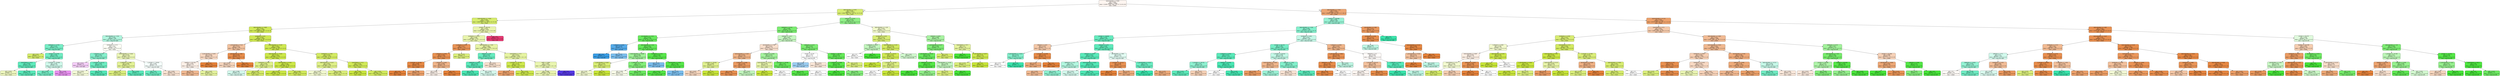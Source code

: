 digraph Tree {
node [shape=box, style="filled, rounded", color="black", fontname=helvetica] ;
edge [fontname=helvetica] ;
0 [label="lonAcceleration <= 0.003\ngini = 0.585\nsamples = 24969\nvalue = [11859, 10767, 964, 1155, 47, 19, 93, 65]\nclass = slower", fillcolor="#fdf5f0"] ;
1 [label="latAcceleration <= 0.975\ngini = 0.406\nsamples = 11712\nvalue = [1850, 8807, 557, 336, 36, 14, 47, 65]\nclass = faster", fillcolor="#d8ed73"] ;
0 -> 1 [labeldistance=2.5, labelangle=45, headlabel="True"] ;
2 [label="lonAcceleration <= -0.081\ngini = 0.358\nsamples = 11065\nvalue = [1808, 8675, 112, 336, 8, 14, 47, 65]\nclass = faster", fillcolor="#d6ec6c"] ;
1 -> 2 ;
3 [label="latAcceleration <= -0.883\ngini = 0.253\nsamples = 7789\nvalue = [705, 6688, 89, 259, 7, 0, 41, 0]\nclass = faster", fillcolor="#d1e958"] ;
2 -> 3 ;
4 [label="latAcceleration <= -1.526\ngini = 0.591\nsamples = 285\nvalue = [19, 79, 0, 161, 0, 0, 26, 0]\nclass = easy-turn-right", fillcolor="#b0f5de"] ;
3 -> 4 ;
5 [label="latVelocity <= -0.701\ngini = 0.421\nsamples = 131\nvalue = [3, 11, 0, 97, 0, 0, 20, 0]\nclass = easy-turn-right", fillcolor="#76edc5"] ;
4 -> 5 ;
6 [label="gini = 0.32\nsamples = 5\nvalue = [0, 4, 0, 0, 0, 0, 1, 0]\nclass = faster", fillcolor="#d6ec6a"] ;
5 -> 6 ;
7 [label="xCenter <= 57.439\ngini = 0.381\nsamples = 126\nvalue = [3, 7, 0, 97, 0, 0, 19, 0]\nclass = easy-turn-right", fillcolor="#6fecc2"] ;
5 -> 7 ;
8 [label="trackLifetime <= 62.5\ngini = 0.296\nsamples = 101\nvalue = [2, 5, 0, 84, 0, 0, 10, 0]\nclass = easy-turn-right", fillcolor="#5eeabc"] ;
7 -> 8 ;
9 [label="gini = 0.625\nsamples = 4\nvalue = [1, 2, 0, 1, 0, 0, 0, 0]\nclass = faster", fillcolor="#edf6bd"] ;
8 -> 9 ;
10 [label="gini = 0.256\nsamples = 97\nvalue = [1, 3, 0, 83, 0, 0, 10, 0]\nclass = easy-turn-right", fillcolor="#59e9b9"] ;
8 -> 10 ;
11 [label="2_yCenter <= -25.958\ngini = 0.592\nsamples = 25\nvalue = [1, 2, 0, 13, 0, 0, 9, 0]\nclass = easy-turn-right", fillcolor="#cef8ea"] ;
7 -> 11 ;
12 [label="gini = 0.403\nsamples = 12\nvalue = [1, 2, 0, 9, 0, 0, 0, 0]\nclass = easy-turn-right", fillcolor="#74edc5"] ;
11 -> 12 ;
13 [label="gini = 0.426\nsamples = 13\nvalue = [0, 0, 0, 4, 0, 0, 9, 0]\nclass = turn-right", fillcolor="#e991f1"] ;
11 -> 13 ;
14 [label="lonVelocity <= 3.171\ngini = 0.62\nsamples = 154\nvalue = [16, 68, 0, 64, 0, 0, 6, 0]\nclass = faster", fillcolor="#fdfef6"] ;
4 -> 14 ;
15 [label="3_distance <= 0.0\ngini = 0.491\nsamples = 47\nvalue = [1, 8, 0, 32, 0, 0, 6, 0]\nclass = easy-turn-right", fillcolor="#85efcc"] ;
14 -> 15 ;
16 [label="gini = 0.611\nsamples = 6\nvalue = [1, 2, 0, 0, 0, 0, 3, 0]\nclass = turn-right", fillcolor="#f5cef8"] ;
15 -> 16 ;
17 [label="1_xCenter <= 43.112\ngini = 0.364\nsamples = 41\nvalue = [0, 6, 0, 32, 0, 0, 3, 0]\nclass = easy-turn-right", fillcolor="#6cecc1"] ;
15 -> 17 ;
18 [label="gini = 0.653\nsamples = 7\nvalue = [0, 3, 0, 2, 0, 0, 2, 0]\nclass = faster", fillcolor="#f4fad7"] ;
17 -> 18 ;
19 [label="gini = 0.213\nsamples = 34\nvalue = [0, 3, 0, 30, 0, 0, 1, 0]\nclass = easy-turn-right", fillcolor="#53e8b7"] ;
17 -> 19 ;
20 [label="lonAcceleration <= -0.166\ngini = 0.576\nsamples = 107\nvalue = [15, 60, 0, 32, 0, 0, 0, 0]\nclass = faster", fillcolor="#eaf5b5"] ;
14 -> 20 ;
21 [label="3_xVelocity <= 2.981\ngini = 0.483\nsamples = 77\nvalue = [5, 51, 0, 21, 0, 0, 0, 0]\nclass = faster", fillcolor="#e2f195"] ;
20 -> 21 ;
22 [label="gini = 0.42\nsamples = 70\nvalue = [4, 51, 0, 15, 0, 0, 0, 0]\nclass = faster", fillcolor="#dbee7d"] ;
21 -> 22 ;
23 [label="gini = 0.245\nsamples = 7\nvalue = [1, 0, 0, 6, 0, 0, 0, 0]\nclass = easy-turn-right", fillcolor="#5ae9ba"] ;
21 -> 23 ;
24 [label="2_yCenter <= -29.993\ngini = 0.664\nsamples = 30\nvalue = [10, 9, 0, 11, 0, 0, 0, 0]\nclass = easy-turn-right", fillcolor="#f5fefb"] ;
20 -> 24 ;
25 [label="gini = 0.32\nsamples = 10\nvalue = [0, 2, 0, 8, 0, 0, 0, 0]\nclass = easy-turn-right", fillcolor="#6aecc1"] ;
24 -> 25 ;
26 [label="gini = 0.605\nsamples = 20\nvalue = [10, 7, 0, 3, 0, 0, 0, 0]\nclass = slower", fillcolor="#f9e2d1"] ;
24 -> 26 ;
27 [label="lonVelocity <= 0.01\ngini = 0.216\nsamples = 7504\nvalue = [686, 6609, 89, 98, 7, 0, 15, 0]\nclass = faster", fillcolor="#cfe853"] ;
3 -> 27 ;
28 [label="1_xAcceleration <= 0.22\ngini = 0.473\nsamples = 106\nvalue = [69, 34, 0, 0, 1, 0, 2, 0]\nclass = slower", fillcolor="#f2c29f"] ;
27 -> 28 ;
29 [label="3_xAcceleration <= 0.055\ngini = 0.505\nsamples = 84\nvalue = [49, 33, 0, 0, 1, 0, 1, 0]\nclass = slower", fillcolor="#f7d7c1"] ;
28 -> 29 ;
30 [label="heading <= 222.256\ngini = 0.524\nsamples = 73\nvalue = [38, 33, 0, 0, 1, 0, 1, 0]\nclass = slower", fillcolor="#fcefe6"] ;
29 -> 30 ;
31 [label="gini = 0.427\nsamples = 42\nvalue = [29, 13, 0, 0, 0, 0, 0, 0]\nclass = slower", fillcolor="#f1b992"] ;
30 -> 31 ;
32 [label="gini = 0.497\nsamples = 31\nvalue = [9, 20, 0, 0, 1, 0, 1, 0]\nclass = faster", fillcolor="#e4f29c"] ;
30 -> 32 ;
33 [label="gini = 0.0\nsamples = 11\nvalue = [11, 0, 0, 0, 0, 0, 0, 0]\nclass = slower", fillcolor="#e58139"] ;
29 -> 33 ;
34 [label="yAcceleration <= -0.08\ngini = 0.169\nsamples = 22\nvalue = [20, 1, 0, 0, 0, 0, 1, 0]\nclass = slower", fillcolor="#e78d4c"] ;
28 -> 34 ;
35 [label="gini = 0.625\nsamples = 4\nvalue = [2, 1, 0, 0, 0, 0, 1, 0]\nclass = slower", fillcolor="#f6d5bd"] ;
34 -> 35 ;
36 [label="gini = 0.0\nsamples = 18\nvalue = [18, 0, 0, 0, 0, 0, 0, 0]\nclass = slower", fillcolor="#e58139"] ;
34 -> 36 ;
37 [label="lonAcceleration <= -0.197\ngini = 0.203\nsamples = 7398\nvalue = [617, 6575, 89, 98, 6, 0, 13, 0]\nclass = faster", fillcolor="#cfe851"] ;
27 -> 37 ;
38 [label="latAcceleration <= -0.535\ngini = 0.142\nsamples = 4746\nvalue = [206, 4390, 64, 72, 5, 0, 9, 0]\nclass = faster", fillcolor="#cce749"] ;
37 -> 38 ;
39 [label="lonVelocity <= 2.474\ngini = 0.456\nsamples = 147\nvalue = [6, 102, 0, 36, 0, 0, 3, 0]\nclass = faster", fillcolor="#def089"] ;
38 -> 39 ;
40 [label="gini = 0.586\nsamples = 37\nvalue = [1, 14, 0, 19, 0, 0, 3, 0]\nclass = easy-turn-right", fillcolor="#d4f9ed"] ;
39 -> 40 ;
41 [label="gini = 0.334\nsamples = 110\nvalue = [5, 88, 0, 17, 0, 0, 0, 0]\nclass = faster", fillcolor="#d5eb68"] ;
39 -> 41 ;
42 [label="latAcceleration <= 0.544\ngini = 0.129\nsamples = 4599\nvalue = [200, 4288, 64, 36, 5, 0, 6, 0]\nclass = faster", fillcolor="#cce747"] ;
38 -> 42 ;
43 [label="gini = 0.113\nsamples = 4182\nvalue = [188, 3934, 17, 36, 1, 0, 6, 0]\nclass = faster", fillcolor="#cbe745"] ;
42 -> 43 ;
44 [label="gini = 0.266\nsamples = 417\nvalue = [12, 354, 47, 0, 4, 0, 0, 0]\nclass = faster", fillcolor="#d1e95b"] ;
42 -> 44 ;
45 [label="lonVelocity <= 3.358\ngini = 0.297\nsamples = 2652\nvalue = [411, 2185, 25, 26, 1, 0, 4, 0]\nclass = faster", fillcolor="#d3ea62"] ;
37 -> 45 ;
46 [label="latAcceleration <= -0.237\ngini = 0.461\nsamples = 628\nvalue = [147, 436, 16, 24, 1, 0, 4, 0]\nclass = faster", fillcolor="#deef88"] ;
45 -> 46 ;
47 [label="gini = 0.634\nsamples = 122\nvalue = [39, 59, 0, 21, 0, 0, 3, 0]\nclass = faster", fillcolor="#f2f9cf"] ;
46 -> 47 ;
48 [label="gini = 0.398\nsamples = 506\nvalue = [108, 377, 16, 3, 1, 0, 1, 0]\nclass = faster", fillcolor="#daed79"] ;
46 -> 48 ;
49 [label="trackLifetime <= 37.5\ngini = 0.236\nsamples = 2024\nvalue = [264, 1749, 9, 2, 0, 0, 0, 0]\nclass = faster", fillcolor="#d1e958"] ;
45 -> 49 ;
50 [label="gini = 0.06\nsamples = 290\nvalue = [8, 281, 1, 0, 0, 0, 0, 0]\nclass = faster", fillcolor="#cae63f"] ;
49 -> 50 ;
51 [label="gini = 0.261\nsamples = 1734\nvalue = [256, 1468, 8, 2, 0, 0, 0, 0]\nclass = faster", fillcolor="#d2ea5d"] ;
49 -> 51 ;
52 [label="xCenter <= 169.129\ngini = 0.518\nsamples = 3276\nvalue = [1103, 1987, 23, 77, 1, 14, 6, 65]\nclass = faster", fillcolor="#e9f4ae"] ;
2 -> 52 ;
53 [label="lonVelocity <= -0.012\ngini = 0.498\nsamples = 3211\nvalue = [1103, 1987, 23, 77, 1, 14, 6, 0]\nclass = faster", fillcolor="#e8f4ac"] ;
52 -> 53 ;
54 [label="3_yVelocity <= 4.911\ngini = 0.23\nsamples = 113\nvalue = [98, 15, 0, 0, 0, 0, 0, 0]\nclass = slower", fillcolor="#e99457"] ;
53 -> 54 ;
55 [label="2_distance <= 0.002\ngini = 0.196\nsamples = 109\nvalue = [97, 12, 0, 0, 0, 0, 0, 0]\nclass = slower", fillcolor="#e89151"] ;
54 -> 55 ;
56 [label="3_xCenter <= 70.746\ngini = 0.094\nsamples = 81\nvalue = [77, 4, 0, 0, 0, 0, 0, 0]\nclass = slower", fillcolor="#e68843"] ;
55 -> 56 ;
57 [label="gini = 0.0\nsamples = 60\nvalue = [60, 0, 0, 0, 0, 0, 0, 0]\nclass = slower", fillcolor="#e58139"] ;
56 -> 57 ;
58 [label="gini = 0.308\nsamples = 21\nvalue = [17, 4, 0, 0, 0, 0, 0, 0]\nclass = slower", fillcolor="#eb9f68"] ;
56 -> 58 ;
59 [label="1_distance <= 0.001\ngini = 0.408\nsamples = 28\nvalue = [20, 8, 0, 0, 0, 0, 0, 0]\nclass = slower", fillcolor="#efb388"] ;
55 -> 59 ;
60 [label="gini = 0.498\nsamples = 17\nvalue = [9, 8, 0, 0, 0, 0, 0, 0]\nclass = slower", fillcolor="#fcf1e9"] ;
59 -> 60 ;
61 [label="gini = 0.0\nsamples = 11\nvalue = [11, 0, 0, 0, 0, 0, 0, 0]\nclass = slower", fillcolor="#e58139"] ;
59 -> 61 ;
62 [label="gini = 0.375\nsamples = 4\nvalue = [1, 3, 0, 0, 0, 0, 0, 0]\nclass = faster", fillcolor="#daee7b"] ;
54 -> 62 ;
63 [label="latAcceleration <= -1.361\ngini = 0.489\nsamples = 3098\nvalue = [1005, 1972, 23, 77, 1, 14, 6, 0]\nclass = faster", fillcolor="#e6f3a4"] ;
53 -> 63 ;
64 [label="xVelocity <= 4.84\ngini = 0.354\nsamples = 53\nvalue = [5, 1, 0, 42, 0, 0, 5, 0]\nclass = easy-turn-right", fillcolor="#66ebbf"] ;
63 -> 64 ;
65 [label="latVelocity <= 0.412\ngini = 0.263\nsamples = 47\nvalue = [2, 0, 0, 40, 0, 0, 5, 0]\nclass = easy-turn-right", fillcolor="#5ae9ba"] ;
64 -> 65 ;
66 [label="gini = 0.145\nsamples = 39\nvalue = [1, 0, 0, 36, 0, 0, 2, 0]\nclass = easy-turn-right", fillcolor="#49e7b3"] ;
65 -> 66 ;
67 [label="gini = 0.594\nsamples = 8\nvalue = [1, 0, 0, 4, 0, 0, 3, 0]\nclass = easy-turn-right", fillcolor="#d7faee"] ;
65 -> 67 ;
68 [label="gini = 0.611\nsamples = 6\nvalue = [3, 1, 0, 2, 0, 0, 0, 0]\nclass = slower", fillcolor="#f8e0ce"] ;
64 -> 68 ;
69 [label="trackLifetime <= 37.5\ngini = 0.473\nsamples = 3045\nvalue = [1000, 1971, 23, 35, 1, 14, 1, 0]\nclass = faster", fillcolor="#e5f3a1"] ;
63 -> 69 ;
70 [label="3_yCenter <= -57.279\ngini = 0.174\nsamples = 325\nvalue = [29, 294, 2, 0, 0, 0, 0, 0]\nclass = faster", fillcolor="#cee84e"] ;
69 -> 70 ;
71 [label="gini = 0.32\nsamples = 5\nvalue = [4, 1, 0, 0, 0, 0, 0, 0]\nclass = slower", fillcolor="#eca06a"] ;
70 -> 71 ;
72 [label="gini = 0.155\nsamples = 320\nvalue = [25, 293, 2, 0, 0, 0, 0, 0]\nclass = faster", fillcolor="#cde74b"] ;
70 -> 72 ;
73 [label="width <= 0.869\ngini = 0.492\nsamples = 2720\nvalue = [971, 1677, 21, 35, 1, 14, 1, 0]\nclass = faster", fillcolor="#e9f5af"] ;
69 -> 73 ;
74 [label="gini = 0.488\nsamples = 2708\nvalue = [971, 1677, 21, 35, 1, 2, 1, 0]\nclass = faster", fillcolor="#e9f4af"] ;
73 -> 74 ;
75 [label="gini = 0.0\nsamples = 12\nvalue = [0, 0, 0, 0, 0, 12, 0, 0]\nclass = constant-speed", fillcolor="#5639e5"] ;
73 -> 75 ;
76 [label="gini = 0.0\nsamples = 65\nvalue = [0, 0, 0, 0, 0, 0, 0, 65]\nclass = still", fillcolor="#e53972"] ;
52 -> 76 ;
77 [label="xVelocity <= 2.519\ngini = 0.479\nsamples = 647\nvalue = [42, 132, 445, 0, 28, 0, 0, 0]\nclass = easy-turn-left", fillcolor="#8fef87"] ;
1 -> 77 ;
78 [label="latVelocity <= 0.154\ngini = 0.406\nsamples = 524\nvalue = [40, 63, 396, 0, 25, 0, 0, 0]\nclass = easy-turn-left", fillcolor="#7aec70"] ;
77 -> 78 ;
79 [label="xAcceleration <= -2.913\ngini = 0.279\nsamples = 392\nvalue = [4, 39, 330, 0, 19, 0, 0, 0]\nclass = easy-turn-left", fillcolor="#67ea5c"] ;
78 -> 79 ;
80 [label="1_distance <= 0.001\ngini = 0.219\nsamples = 8\nvalue = [0, 0, 1, 0, 7, 0, 0, 0]\nclass = turn-left", fillcolor="#55abe9"] ;
79 -> 80 ;
81 [label="gini = 0.0\nsamples = 4\nvalue = [0, 0, 0, 0, 4, 0, 0, 0]\nclass = turn-left", fillcolor="#399de5"] ;
80 -> 81 ;
82 [label="gini = 0.375\nsamples = 4\nvalue = [0, 0, 1, 0, 3, 0, 0, 0]\nclass = turn-left", fillcolor="#7bbeee"] ;
80 -> 82 ;
83 [label="latAcceleration <= 1.232\ngini = 0.255\nsamples = 384\nvalue = [4, 39, 329, 0, 12, 0, 0, 0]\nclass = easy-turn-left", fillcolor="#64e959"] ;
79 -> 83 ;
84 [label="lonAcceleration <= -0.848\ngini = 0.466\nsamples = 87\nvalue = [2, 26, 58, 0, 1, 0, 0, 0]\nclass = easy-turn-left", fillcolor="#9ef197"] ;
83 -> 84 ;
85 [label="2_yAcceleration <= 0.026\ngini = 0.355\nsamples = 13\nvalue = [0, 10, 3, 0, 0, 0, 0, 0]\nclass = faster", fillcolor="#d8ed74"] ;
84 -> 85 ;
86 [label="gini = 0.49\nsamples = 7\nvalue = [0, 4, 3, 0, 0, 0, 0, 0]\nclass = faster", fillcolor="#f1f8ce"] ;
85 -> 86 ;
87 [label="gini = 0.0\nsamples = 6\nvalue = [0, 6, 0, 0, 0, 0, 0, 0]\nclass = faster", fillcolor="#c8e539"] ;
85 -> 87 ;
88 [label="1_xVelocity <= -0.508\ngini = 0.4\nsamples = 74\nvalue = [2, 16, 55, 0, 1, 0, 0, 0]\nclass = easy-turn-left", fillcolor="#83ee7a"] ;
84 -> 88 ;
89 [label="gini = 0.498\nsamples = 17\nvalue = [0, 9, 8, 0, 0, 0, 0, 0]\nclass = faster", fillcolor="#f9fce9"] ;
88 -> 89 ;
90 [label="gini = 0.303\nsamples = 57\nvalue = [2, 7, 47, 0, 1, 0, 0, 0]\nclass = easy-turn-left", fillcolor="#6cea61"] ;
88 -> 90 ;
91 [label="lonVelocity <= 2.278\ngini = 0.164\nsamples = 297\nvalue = [2, 13, 271, 0, 11, 0, 0, 0]\nclass = easy-turn-left", fillcolor="#58e74b"] ;
83 -> 91 ;
92 [label="gini = 0.375\nsamples = 4\nvalue = [0, 0, 1, 0, 3, 0, 0, 0]\nclass = turn-left", fillcolor="#7bbeee"] ;
91 -> 92 ;
93 [label="xAcceleration <= 4.092\ngini = 0.148\nsamples = 293\nvalue = [2, 13, 270, 0, 8, 0, 0, 0]\nclass = easy-turn-left", fillcolor="#56e749"] ;
91 -> 93 ;
94 [label="gini = 0.131\nsamples = 289\nvalue = [2, 13, 269, 0, 5, 0, 0, 0]\nclass = easy-turn-left", fillcolor="#54e747"] ;
93 -> 94 ;
95 [label="gini = 0.375\nsamples = 4\nvalue = [0, 0, 1, 0, 3, 0, 0, 0]\nclass = turn-left", fillcolor="#7bbeee"] ;
93 -> 95 ;
96 [label="xVelocity <= -3.017\ngini = 0.64\nsamples = 132\nvalue = [36, 24, 66, 0, 6, 0, 0, 0]\nclass = easy-turn-left", fillcolor="#c6f7c1"] ;
78 -> 96 ;
97 [label="yAcceleration <= 1.799\ngini = 0.637\nsamples = 70\nvalue = [33, 17, 20, 0, 0, 0, 0, 0]\nclass = slower", fillcolor="#f8decc"] ;
96 -> 97 ;
98 [label="lonAcceleration <= -0.164\ngini = 0.454\nsamples = 43\nvalue = [30, 10, 3, 0, 0, 0, 0, 0]\nclass = slower", fillcolor="#efb387"] ;
97 -> 98 ;
99 [label="1_yCenter <= -25.943\ngini = 0.494\nsamples = 9\nvalue = [2, 6, 1, 0, 0, 0, 0, 0]\nclass = faster", fillcolor="#e0f08e"] ;
98 -> 99 ;
100 [label="gini = 0.625\nsamples = 4\nvalue = [2, 1, 1, 0, 0, 0, 0, 0]\nclass = slower", fillcolor="#f6d5bd"] ;
99 -> 100 ;
101 [label="gini = 0.0\nsamples = 5\nvalue = [0, 5, 0, 0, 0, 0, 0, 0]\nclass = faster", fillcolor="#c8e539"] ;
99 -> 101 ;
102 [label="3_distance <= 0.006\ngini = 0.304\nsamples = 34\nvalue = [28, 4, 2, 0, 0, 0, 0, 0]\nclass = slower", fillcolor="#ea9a61"] ;
98 -> 102 ;
103 [label="gini = 0.18\nsamples = 30\nvalue = [27, 3, 0, 0, 0, 0, 0, 0]\nclass = slower", fillcolor="#e88f4f"] ;
102 -> 103 ;
104 [label="gini = 0.625\nsamples = 4\nvalue = [1, 1, 2, 0, 0, 0, 0, 0]\nclass = easy-turn-left", fillcolor="#c2f6bd"] ;
102 -> 104 ;
105 [label="3_distance <= 0.002\ngini = 0.524\nsamples = 27\nvalue = [3, 7, 17, 0, 0, 0, 0, 0]\nclass = easy-turn-left", fillcolor="#a3f29c"] ;
97 -> 105 ;
106 [label="lonAcceleration <= -0.247\ngini = 0.593\nsamples = 9\nvalue = [2, 5, 2, 0, 0, 0, 0, 0]\nclass = faster", fillcolor="#e7f4aa"] ;
105 -> 106 ;
107 [label="gini = 0.0\nsamples = 5\nvalue = [0, 5, 0, 0, 0, 0, 0, 0]\nclass = faster", fillcolor="#c8e539"] ;
106 -> 107 ;
108 [label="gini = 0.5\nsamples = 4\nvalue = [2, 0, 2, 0, 0, 0, 0, 0]\nclass = slower", fillcolor="#ffffff"] ;
106 -> 108 ;
109 [label="3_yCenter <= -18.484\ngini = 0.29\nsamples = 18\nvalue = [1, 2, 15, 0, 0, 0, 0, 0]\nclass = easy-turn-left", fillcolor="#69ea5e"] ;
105 -> 109 ;
110 [label="gini = 0.133\nsamples = 14\nvalue = [1, 0, 13, 0, 0, 0, 0, 0]\nclass = easy-turn-left", fillcolor="#55e748"] ;
109 -> 110 ;
111 [label="gini = 0.5\nsamples = 4\nvalue = [0, 2, 2, 0, 0, 0, 0, 0]\nclass = faster", fillcolor="#ffffff"] ;
109 -> 111 ;
112 [label="latVelocity <= 0.19\ngini = 0.425\nsamples = 62\nvalue = [3, 7, 46, 0, 6, 0, 0, 0]\nclass = easy-turn-left", fillcolor="#7ded73"] ;
96 -> 112 ;
113 [label="xCenter <= 41.56\ngini = 0.734\nsamples = 13\nvalue = [3, 2, 4, 0, 4, 0, 0, 0]\nclass = easy-turn-left", fillcolor="#ffffff"] ;
112 -> 113 ;
114 [label="gini = 0.444\nsamples = 6\nvalue = [0, 0, 2, 0, 4, 0, 0, 0]\nclass = turn-left", fillcolor="#9ccef2"] ;
113 -> 114 ;
115 [label="gini = 0.653\nsamples = 7\nvalue = [3, 2, 2, 0, 0, 0, 0, 0]\nclass = slower", fillcolor="#fae6d7"] ;
113 -> 115 ;
116 [label="heading <= 295.967\ngini = 0.253\nsamples = 49\nvalue = [0, 5, 42, 0, 2, 0, 0, 0]\nclass = easy-turn-left", fillcolor="#64e959"] ;
112 -> 116 ;
117 [label="1_yVelocity <= 0.389\ngini = 0.166\nsamples = 45\nvalue = [0, 2, 41, 0, 2, 0, 0, 0]\nclass = easy-turn-left", fillcolor="#58e74b"] ;
116 -> 117 ;
118 [label="gini = 0.0\nsamples = 31\nvalue = [0, 0, 31, 0, 0, 0, 0, 0]\nclass = easy-turn-left", fillcolor="#47e539"] ;
117 -> 118 ;
119 [label="gini = 0.449\nsamples = 14\nvalue = [0, 2, 10, 0, 2, 0, 0, 0]\nclass = easy-turn-left", fillcolor="#84ee7b"] ;
117 -> 119 ;
120 [label="gini = 0.375\nsamples = 4\nvalue = [0, 3, 1, 0, 0, 0, 0, 0]\nclass = faster", fillcolor="#daee7b"] ;
116 -> 120 ;
121 [label="latAcceleration <= 1.329\ngini = 0.526\nsamples = 123\nvalue = [2, 69, 49, 0, 3, 0, 0, 0]\nclass = faster", fillcolor="#f0f8c9"] ;
77 -> 121 ;
122 [label="lonVelocity <= 3.425\ngini = 0.372\nsamples = 68\nvalue = [0, 52, 14, 0, 2, 0, 0, 0]\nclass = faster", fillcolor="#d8ed74"] ;
121 -> 122 ;
123 [label="2_yVelocity <= -0.017\ngini = 0.625\nsamples = 8\nvalue = [0, 2, 4, 0, 2, 0, 0, 0]\nclass = easy-turn-left", fillcolor="#c2f6bd"] ;
122 -> 123 ;
124 [label="gini = 0.5\nsamples = 4\nvalue = [0, 2, 0, 0, 2, 0, 0, 0]\nclass = faster", fillcolor="#ffffff"] ;
123 -> 124 ;
125 [label="gini = 0.0\nsamples = 4\nvalue = [0, 0, 4, 0, 0, 0, 0, 0]\nclass = easy-turn-left", fillcolor="#47e539"] ;
123 -> 125 ;
126 [label="lonAcceleration <= -0.155\ngini = 0.278\nsamples = 60\nvalue = [0, 50, 10, 0, 0, 0, 0, 0]\nclass = faster", fillcolor="#d3ea61"] ;
122 -> 126 ;
127 [label="3_xCenter <= 70.672\ngini = 0.201\nsamples = 53\nvalue = [0, 47, 6, 0, 0, 0, 0, 0]\nclass = faster", fillcolor="#cfe852"] ;
126 -> 127 ;
128 [label="gini = 0.0\nsamples = 31\nvalue = [0, 31, 0, 0, 0, 0, 0, 0]\nclass = faster", fillcolor="#c8e539"] ;
127 -> 128 ;
129 [label="1_yCenter <= -19.362\ngini = 0.397\nsamples = 22\nvalue = [0, 16, 6, 0, 0, 0, 0, 0]\nclass = faster", fillcolor="#ddef83"] ;
127 -> 129 ;
130 [label="gini = 0.5\nsamples = 12\nvalue = [0, 6, 6, 0, 0, 0, 0, 0]\nclass = faster", fillcolor="#ffffff"] ;
129 -> 130 ;
131 [label="gini = 0.0\nsamples = 10\nvalue = [0, 10, 0, 0, 0, 0, 0, 0]\nclass = faster", fillcolor="#c8e539"] ;
129 -> 131 ;
132 [label="gini = 0.49\nsamples = 7\nvalue = [0, 3, 4, 0, 0, 0, 0, 0]\nclass = easy-turn-left", fillcolor="#d1f8ce"] ;
126 -> 132 ;
133 [label="xVelocity <= 4.834\ngini = 0.498\nsamples = 55\nvalue = [2, 17, 35, 0, 1, 0, 0, 0]\nclass = easy-turn-left", fillcolor="#a8f3a1"] ;
121 -> 133 ;
134 [label="2_yAcceleration <= 0.277\ngini = 0.389\nsamples = 41\nvalue = [1, 8, 31, 0, 1, 0, 0, 0]\nclass = easy-turn-left", fillcolor="#7fed75"] ;
133 -> 134 ;
135 [label="yAcceleration <= -0.576\ngini = 0.292\nsamples = 36\nvalue = [1, 4, 30, 0, 1, 0, 0, 0]\nclass = easy-turn-left", fillcolor="#69ea5e"] ;
134 -> 135 ;
136 [label="latVelocity <= 0.552\ngini = 0.14\nsamples = 27\nvalue = [1, 1, 25, 0, 0, 0, 0, 0]\nclass = easy-turn-left", fillcolor="#55e748"] ;
135 -> 136 ;
137 [label="gini = 0.0\nsamples = 21\nvalue = [0, 0, 21, 0, 0, 0, 0, 0]\nclass = easy-turn-left", fillcolor="#47e539"] ;
136 -> 137 ;
138 [label="gini = 0.5\nsamples = 6\nvalue = [1, 1, 4, 0, 0, 0, 0, 0]\nclass = easy-turn-left", fillcolor="#91ef88"] ;
136 -> 138 ;
139 [label="yAcceleration <= -0.328\ngini = 0.568\nsamples = 9\nvalue = [0, 3, 5, 0, 1, 0, 0, 0]\nclass = easy-turn-left", fillcolor="#c2f6bd"] ;
135 -> 139 ;
140 [label="gini = 0.375\nsamples = 4\nvalue = [0, 3, 0, 0, 1, 0, 0, 0]\nclass = faster", fillcolor="#daee7b"] ;
139 -> 140 ;
141 [label="gini = 0.0\nsamples = 5\nvalue = [0, 0, 5, 0, 0, 0, 0, 0]\nclass = easy-turn-left", fillcolor="#47e539"] ;
139 -> 141 ;
142 [label="gini = 0.32\nsamples = 5\nvalue = [0, 4, 1, 0, 0, 0, 0, 0]\nclass = faster", fillcolor="#d6ec6a"] ;
134 -> 142 ;
143 [label="trackLifetime <= 87.5\ngini = 0.5\nsamples = 14\nvalue = [1, 9, 4, 0, 0, 0, 0, 0]\nclass = faster", fillcolor="#e4f29c"] ;
133 -> 143 ;
144 [label="gini = 0.0\nsamples = 4\nvalue = [0, 0, 4, 0, 0, 0, 0, 0]\nclass = easy-turn-left", fillcolor="#47e539"] ;
143 -> 144 ;
145 [label="1_xAcceleration <= 0.075\ngini = 0.18\nsamples = 10\nvalue = [1, 9, 0, 0, 0, 0, 0, 0]\nclass = faster", fillcolor="#cee84f"] ;
143 -> 145 ;
146 [label="gini = 0.375\nsamples = 4\nvalue = [1, 3, 0, 0, 0, 0, 0, 0]\nclass = faster", fillcolor="#daee7b"] ;
145 -> 146 ;
147 [label="gini = 0.0\nsamples = 6\nvalue = [0, 6, 0, 0, 0, 0, 0, 0]\nclass = faster", fillcolor="#c8e539"] ;
145 -> 147 ;
148 [label="latAcceleration <= -1.012\ngini = 0.403\nsamples = 13257\nvalue = [10009, 1960, 407, 819, 11, 5, 46, 0]\nclass = slower", fillcolor="#eca572"] ;
0 -> 148 [labeldistance=2.5, labelangle=-45, headlabel="False"] ;
149 [label="heading <= 349.984\ngini = 0.484\nsamples = 829\nvalue = [233, 17, 0, 547, 0, 0, 32, 0]\nclass = easy-turn-right", fillcolor="#97f1d3"] ;
148 -> 149 ;
150 [label="latAcceleration <= -1.392\ngini = 0.446\nsamples = 760\nvalue = [175, 16, 0, 537, 0, 0, 32, 0]\nclass = easy-turn-right", fillcolor="#84efcc"] ;
149 -> 150 ;
151 [label="yCenter <= -36.666\ngini = 0.333\nsamples = 441\nvalue = [53, 5, 0, 355, 0, 0, 28, 0]\nclass = easy-turn-right", fillcolor="#65ebbe"] ;
150 -> 151 ;
152 [label="xVelocity <= 1.021\ngini = 0.533\nsamples = 23\nvalue = [14, 1, 0, 7, 0, 0, 1, 0]\nclass = slower", fillcolor="#f4c8a8"] ;
151 -> 152 ;
153 [label="3_yAcceleration <= -0.014\ngini = 0.519\nsamples = 9\nvalue = [1, 1, 0, 6, 0, 0, 1, 0]\nclass = easy-turn-right", fillcolor="#83efcb"] ;
152 -> 153 ;
154 [label="gini = 0.75\nsamples = 4\nvalue = [1, 1, 0, 1, 0, 0, 1, 0]\nclass = slower", fillcolor="#ffffff"] ;
153 -> 154 ;
155 [label="gini = 0.0\nsamples = 5\nvalue = [0, 0, 0, 5, 0, 0, 0, 0]\nclass = easy-turn-right", fillcolor="#39e5ac"] ;
153 -> 155 ;
156 [label="2_xCenter <= 55.985\ngini = 0.133\nsamples = 14\nvalue = [13, 0, 0, 1, 0, 0, 0, 0]\nclass = slower", fillcolor="#e78b48"] ;
152 -> 156 ;
157 [label="gini = 0.375\nsamples = 4\nvalue = [3, 0, 0, 1, 0, 0, 0, 0]\nclass = slower", fillcolor="#eeab7b"] ;
156 -> 157 ;
158 [label="gini = 0.0\nsamples = 10\nvalue = [10, 0, 0, 0, 0, 0, 0, 0]\nclass = slower", fillcolor="#e58139"] ;
156 -> 158 ;
159 [label="xVelocity <= 5.321\ngini = 0.294\nsamples = 418\nvalue = [39, 4, 0, 348, 0, 0, 27, 0]\nclass = easy-turn-right", fillcolor="#5eeabb"] ;
151 -> 159 ;
160 [label="xVelocity <= -1.837\ngini = 0.267\nsamples = 394\nvalue = [28, 4, 0, 335, 0, 0, 27, 0]\nclass = easy-turn-right", fillcolor="#59e9b9"] ;
159 -> 160 ;
161 [label="latVelocity <= -0.27\ngini = 0.6\nsamples = 38\nvalue = [10, 1, 0, 21, 0, 0, 6, 0]\nclass = easy-turn-right", fillcolor="#b1f5de"] ;
160 -> 161 ;
162 [label="gini = 0.426\nsamples = 13\nvalue = [9, 0, 0, 4, 0, 0, 0, 0]\nclass = slower", fillcolor="#f1b991"] ;
161 -> 162 ;
163 [label="gini = 0.477\nsamples = 25\nvalue = [1, 1, 0, 17, 0, 0, 6, 0]\nclass = easy-turn-right", fillcolor="#8cf0cf"] ;
161 -> 163 ;
164 [label="lonAcceleration <= 0.032\ngini = 0.216\nsamples = 356\nvalue = [18, 3, 0, 314, 0, 0, 21, 0]\nclass = easy-turn-right", fillcolor="#52e8b6"] ;
160 -> 164 ;
165 [label="gini = 0.551\nsamples = 15\nvalue = [0, 1, 0, 8, 0, 0, 6, 0]\nclass = easy-turn-right", fillcolor="#d3f9ed"] ;
164 -> 165 ;
166 [label="gini = 0.19\nsamples = 341\nvalue = [18, 2, 0, 306, 0, 0, 15, 0]\nclass = easy-turn-right", fillcolor="#4ee8b5"] ;
164 -> 166 ;
167 [label="yAcceleration <= 1.903\ngini = 0.497\nsamples = 24\nvalue = [11, 0, 0, 13, 0, 0, 0, 0]\nclass = easy-turn-right", fillcolor="#e1fbf2"] ;
159 -> 167 ;
168 [label="1_yCenter <= -24.112\ngini = 0.198\nsamples = 9\nvalue = [8, 0, 0, 1, 0, 0, 0, 0]\nclass = slower", fillcolor="#e89152"] ;
167 -> 168 ;
169 [label="gini = 0.0\nsamples = 5\nvalue = [5, 0, 0, 0, 0, 0, 0, 0]\nclass = slower", fillcolor="#e58139"] ;
168 -> 169 ;
170 [label="gini = 0.375\nsamples = 4\nvalue = [3, 0, 0, 1, 0, 0, 0, 0]\nclass = slower", fillcolor="#eeab7b"] ;
168 -> 170 ;
171 [label="2_yAcceleration <= 0.527\ngini = 0.32\nsamples = 15\nvalue = [3, 0, 0, 12, 0, 0, 0, 0]\nclass = easy-turn-right", fillcolor="#6aecc1"] ;
167 -> 171 ;
172 [label="gini = 0.0\nsamples = 11\nvalue = [0, 0, 0, 11, 0, 0, 0, 0]\nclass = easy-turn-right", fillcolor="#39e5ac"] ;
171 -> 172 ;
173 [label="gini = 0.375\nsamples = 4\nvalue = [3, 0, 0, 1, 0, 0, 0, 0]\nclass = slower", fillcolor="#eeab7b"] ;
171 -> 173 ;
174 [label="lonVelocity <= 3.963\ngini = 0.527\nsamples = 319\nvalue = [122, 11, 0, 182, 0, 0, 4, 0]\nclass = easy-turn-right", fillcolor="#c3f7e6"] ;
150 -> 174 ;
175 [label="xCenter <= 50.729\ngini = 0.387\nsamples = 204\nvalue = [42, 4, 0, 154, 0, 0, 4, 0]\nclass = easy-turn-right", fillcolor="#76edc6"] ;
174 -> 175 ;
176 [label="2_distance <= 0.001\ngini = 0.247\nsamples = 134\nvalue = [17, 1, 0, 115, 0, 0, 1, 0]\nclass = easy-turn-right", fillcolor="#59e9b9"] ;
175 -> 176 ;
177 [label="2_yCenter <= -26.731\ngini = 0.42\nsamples = 40\nvalue = [12, 0, 0, 28, 0, 0, 0, 0]\nclass = easy-turn-right", fillcolor="#8ef0d0"] ;
176 -> 177 ;
178 [label="gini = 0.252\nsamples = 27\nvalue = [4, 0, 0, 23, 0, 0, 0, 0]\nclass = easy-turn-right", fillcolor="#5beaba"] ;
177 -> 178 ;
179 [label="gini = 0.473\nsamples = 13\nvalue = [8, 0, 0, 5, 0, 0, 0, 0]\nclass = slower", fillcolor="#f5d0b5"] ;
177 -> 179 ;
180 [label="heading <= 34.299\ngini = 0.14\nsamples = 94\nvalue = [5, 1, 0, 87, 0, 0, 1, 0]\nclass = easy-turn-right", fillcolor="#49e7b3"] ;
176 -> 180 ;
181 [label="gini = 0.5\nsamples = 4\nvalue = [2, 0, 0, 2, 0, 0, 0, 0]\nclass = slower", fillcolor="#ffffff"] ;
180 -> 181 ;
182 [label="gini = 0.107\nsamples = 90\nvalue = [3, 1, 0, 85, 0, 0, 1, 0]\nclass = easy-turn-right", fillcolor="#44e6b1"] ;
180 -> 182 ;
183 [label="1_xCenter <= 56.616\ngini = 0.558\nsamples = 70\nvalue = [25, 3, 0, 39, 0, 0, 3, 0]\nclass = easy-turn-right", fillcolor="#c1f7e5"] ;
175 -> 183 ;
184 [label="lonAcceleration <= 0.548\ngini = 0.475\nsamples = 22\nvalue = [15, 2, 0, 5, 0, 0, 0, 0]\nclass = slower", fillcolor="#f0b58b"] ;
183 -> 184 ;
185 [label="gini = 0.304\nsamples = 17\nvalue = [14, 1, 0, 2, 0, 0, 0, 0]\nclass = slower", fillcolor="#ea9a61"] ;
184 -> 185 ;
186 [label="gini = 0.56\nsamples = 5\nvalue = [1, 1, 0, 3, 0, 0, 0, 0]\nclass = easy-turn-right", fillcolor="#9cf2d6"] ;
184 -> 186 ;
187 [label="xVelocity <= -1.461\ngini = 0.451\nsamples = 48\nvalue = [10, 1, 0, 34, 0, 0, 3, 0]\nclass = easy-turn-right", fillcolor="#82efcb"] ;
183 -> 187 ;
188 [label="gini = 0.663\nsamples = 13\nvalue = [6, 1, 0, 4, 0, 0, 2, 0]\nclass = slower", fillcolor="#f9e3d3"] ;
187 -> 188 ;
189 [label="gini = 0.251\nsamples = 35\nvalue = [4, 0, 0, 30, 0, 0, 1, 0]\nclass = easy-turn-right", fillcolor="#59e9b9"] ;
187 -> 189 ;
190 [label="3_distance <= 0.002\ngini = 0.453\nsamples = 115\nvalue = [80, 7, 0, 28, 0, 0, 0, 0]\nclass = slower", fillcolor="#efb489"] ;
174 -> 190 ;
191 [label="3_yAcceleration <= 0.866\ngini = 0.226\nsamples = 64\nvalue = [56, 3, 0, 5, 0, 0, 0, 0]\nclass = slower", fillcolor="#e99254"] ;
190 -> 191 ;
192 [label="latVelocity <= 0.537\ngini = 0.156\nsamples = 60\nvalue = [55, 2, 0, 3, 0, 0, 0, 0]\nclass = slower", fillcolor="#e78c4a"] ;
191 -> 192 ;
193 [label="gini = 0.103\nsamples = 56\nvalue = [53, 2, 0, 1, 0, 0, 0, 0]\nclass = slower", fillcolor="#e68844"] ;
192 -> 193 ;
194 [label="gini = 0.5\nsamples = 4\nvalue = [2, 0, 0, 2, 0, 0, 0, 0]\nclass = slower", fillcolor="#ffffff"] ;
192 -> 194 ;
195 [label="gini = 0.625\nsamples = 4\nvalue = [1, 1, 0, 2, 0, 0, 0, 0]\nclass = easy-turn-right", fillcolor="#bdf6e3"] ;
191 -> 195 ;
196 [label="latVelocity <= 0.1\ngini = 0.569\nsamples = 51\nvalue = [24, 4, 0, 23, 0, 0, 0, 0]\nclass = slower", fillcolor="#fefaf8"] ;
190 -> 196 ;
197 [label="3_xCenter <= 60.137\ngini = 0.508\nsamples = 36\nvalue = [23, 3, 0, 10, 0, 0, 0, 0]\nclass = slower", fillcolor="#f2c09c"] ;
196 -> 197 ;
198 [label="gini = 0.607\nsamples = 22\nvalue = [10, 3, 0, 9, 0, 0, 0, 0]\nclass = slower", fillcolor="#fdf5f0"] ;
197 -> 198 ;
199 [label="gini = 0.133\nsamples = 14\nvalue = [13, 0, 0, 1, 0, 0, 0, 0]\nclass = slower", fillcolor="#e78b48"] ;
197 -> 199 ;
200 [label="2_yVelocity <= 0.304\ngini = 0.24\nsamples = 15\nvalue = [1, 1, 0, 13, 0, 0, 0, 0]\nclass = easy-turn-right", fillcolor="#55e9b8"] ;
196 -> 200 ;
201 [label="gini = 0.0\nsamples = 11\nvalue = [0, 0, 0, 11, 0, 0, 0, 0]\nclass = easy-turn-right", fillcolor="#39e5ac"] ;
200 -> 201 ;
202 [label="gini = 0.625\nsamples = 4\nvalue = [1, 1, 0, 2, 0, 0, 0, 0]\nclass = easy-turn-right", fillcolor="#bdf6e3"] ;
200 -> 202 ;
203 [label="yAcceleration <= 2.384\ngini = 0.272\nsamples = 69\nvalue = [58, 1, 0, 10, 0, 0, 0, 0]\nclass = slower", fillcolor="#ea985e"] ;
149 -> 203 ;
204 [label="lonVelocity <= 3.298\ngini = 0.172\nsamples = 64\nvalue = [58, 1, 0, 5, 0, 0, 0, 0]\nclass = slower", fillcolor="#e88e4d"] ;
203 -> 204 ;
205 [label="gini = 0.48\nsamples = 5\nvalue = [2, 0, 0, 3, 0, 0, 0, 0]\nclass = easy-turn-right", fillcolor="#bdf6e3"] ;
204 -> 205 ;
206 [label="lonAcceleration <= 0.131\ngini = 0.098\nsamples = 59\nvalue = [56, 1, 0, 2, 0, 0, 0, 0]\nclass = slower", fillcolor="#e68843"] ;
204 -> 206 ;
207 [label="1_xAcceleration <= 0.016\ngini = 0.531\nsamples = 8\nvalue = [5, 1, 0, 2, 0, 0, 0, 0]\nclass = slower", fillcolor="#f2c09c"] ;
206 -> 207 ;
208 [label="gini = 0.0\nsamples = 4\nvalue = [4, 0, 0, 0, 0, 0, 0, 0]\nclass = slower", fillcolor="#e58139"] ;
207 -> 208 ;
209 [label="gini = 0.625\nsamples = 4\nvalue = [1, 1, 0, 2, 0, 0, 0, 0]\nclass = easy-turn-right", fillcolor="#bdf6e3"] ;
207 -> 209 ;
210 [label="gini = 0.0\nsamples = 51\nvalue = [51, 0, 0, 0, 0, 0, 0, 0]\nclass = slower", fillcolor="#e58139"] ;
206 -> 210 ;
211 [label="gini = 0.0\nsamples = 5\nvalue = [0, 0, 0, 5, 0, 0, 0, 0]\nclass = easy-turn-right", fillcolor="#39e5ac"] ;
203 -> 211 ;
212 [label="lonAcceleration <= 0.119\ngini = 0.355\nsamples = 12428\nvalue = [9776, 1943, 407, 272, 11, 5, 14, 0]\nclass = slower", fillcolor="#eca16b"] ;
148 -> 212 ;
213 [label="trackLifetime <= 37.5\ngini = 0.507\nsamples = 4359\nvalue = [2697, 1436, 167, 48, 2, 5, 4, 0]\nclass = slower", fillcolor="#f4c9aa"] ;
212 -> 213 ;
214 [label="lonVelocity <= 3.945\ngini = 0.357\nsamples = 478\nvalue = [100, 370, 6, 2, 0, 0, 0, 0]\nclass = faster", fillcolor="#d8ec72"] ;
213 -> 214 ;
215 [label="2_distance <= 0.002\ngini = 0.546\nsamples = 95\nvalue = [37, 52, 4, 2, 0, 0, 0, 0]\nclass = faster", fillcolor="#f1f8cc"] ;
214 -> 215 ;
216 [label="lonAcceleration <= 0.087\ngini = 0.549\nsamples = 72\nvalue = [37, 31, 2, 2, 0, 0, 0, 0]\nclass = slower", fillcolor="#fbede2"] ;
215 -> 216 ;
217 [label="trackLifetime <= 12.5\ngini = 0.558\nsamples = 54\nvalue = [21, 29, 2, 2, 0, 0, 0, 0]\nclass = faster", fillcolor="#f2f9cf"] ;
216 -> 217 ;
218 [label="gini = 0.311\nsamples = 26\nvalue = [5, 21, 0, 0, 0, 0, 0, 0]\nclass = faster", fillcolor="#d5eb68"] ;
217 -> 218 ;
219 [label="gini = 0.582\nsamples = 28\nvalue = [16, 8, 2, 2, 0, 0, 0, 0]\nclass = slower", fillcolor="#f5cdb0"] ;
217 -> 219 ;
220 [label="latVelocity <= 0.027\ngini = 0.198\nsamples = 18\nvalue = [16, 2, 0, 0, 0, 0, 0, 0]\nclass = slower", fillcolor="#e89152"] ;
216 -> 220 ;
221 [label="gini = 0.0\nsamples = 14\nvalue = [14, 0, 0, 0, 0, 0, 0, 0]\nclass = slower", fillcolor="#e58139"] ;
220 -> 221 ;
222 [label="gini = 0.5\nsamples = 4\nvalue = [2, 2, 0, 0, 0, 0, 0, 0]\nclass = slower", fillcolor="#ffffff"] ;
220 -> 222 ;
223 [label="latAcceleration <= 0.243\ngini = 0.159\nsamples = 23\nvalue = [0, 21, 2, 0, 0, 0, 0, 0]\nclass = faster", fillcolor="#cde74c"] ;
215 -> 223 ;
224 [label="gini = 0.0\nsamples = 19\nvalue = [0, 19, 0, 0, 0, 0, 0, 0]\nclass = faster", fillcolor="#c8e539"] ;
223 -> 224 ;
225 [label="gini = 0.5\nsamples = 4\nvalue = [0, 2, 2, 0, 0, 0, 0, 0]\nclass = faster", fillcolor="#ffffff"] ;
223 -> 225 ;
226 [label="trackLifetime <= 12.5\ngini = 0.284\nsamples = 383\nvalue = [63, 318, 2, 0, 0, 0, 0, 0]\nclass = faster", fillcolor="#d3ea61"] ;
214 -> 226 ;
227 [label="lonAcceleration <= 0.107\ngini = 0.092\nsamples = 145\nvalue = [7, 138, 0, 0, 0, 0, 0, 0]\nclass = faster", fillcolor="#cbe643"] ;
226 -> 227 ;
228 [label="2_xAcceleration <= 0.563\ngini = 0.03\nsamples = 131\nvalue = [2, 129, 0, 0, 0, 0, 0, 0]\nclass = faster", fillcolor="#c9e53c"] ;
227 -> 228 ;
229 [label="gini = 0.016\nsamples = 127\nvalue = [1, 126, 0, 0, 0, 0, 0, 0]\nclass = faster", fillcolor="#c8e53b"] ;
228 -> 229 ;
230 [label="gini = 0.375\nsamples = 4\nvalue = [1, 3, 0, 0, 0, 0, 0, 0]\nclass = faster", fillcolor="#daee7b"] ;
228 -> 230 ;
231 [label="lonAcceleration <= 0.114\ngini = 0.459\nsamples = 14\nvalue = [5, 9, 0, 0, 0, 0, 0, 0]\nclass = faster", fillcolor="#e7f3a7"] ;
227 -> 231 ;
232 [label="gini = 0.278\nsamples = 6\nvalue = [5, 1, 0, 0, 0, 0, 0, 0]\nclass = slower", fillcolor="#ea9a61"] ;
231 -> 232 ;
233 [label="gini = 0.0\nsamples = 8\nvalue = [0, 8, 0, 0, 0, 0, 0, 0]\nclass = faster", fillcolor="#c8e539"] ;
231 -> 233 ;
234 [label="2_xCenter <= 21.509\ngini = 0.373\nsamples = 238\nvalue = [56, 180, 2, 0, 0, 0, 0, 0]\nclass = faster", fillcolor="#daed78"] ;
226 -> 234 ;
235 [label="xAcceleration <= 0.068\ngini = 0.397\nsamples = 11\nvalue = [8, 3, 0, 0, 0, 0, 0, 0]\nclass = slower", fillcolor="#efb083"] ;
234 -> 235 ;
236 [label="gini = 0.375\nsamples = 4\nvalue = [1, 3, 0, 0, 0, 0, 0, 0]\nclass = faster", fillcolor="#daee7b"] ;
235 -> 236 ;
237 [label="gini = 0.0\nsamples = 7\nvalue = [7, 0, 0, 0, 0, 0, 0, 0]\nclass = slower", fillcolor="#e58139"] ;
235 -> 237 ;
238 [label="latAcceleration <= 0.905\ngini = 0.347\nsamples = 227\nvalue = [48, 177, 2, 0, 0, 0, 0, 0]\nclass = faster", fillcolor="#d7ec70"] ;
234 -> 238 ;
239 [label="gini = 0.327\nsamples = 223\nvalue = [46, 177, 0, 0, 0, 0, 0, 0]\nclass = faster", fillcolor="#d6ec6c"] ;
238 -> 239 ;
240 [label="gini = 0.5\nsamples = 4\nvalue = [2, 0, 2, 0, 0, 0, 0, 0]\nclass = slower", fillcolor="#ffffff"] ;
238 -> 240 ;
241 [label="latAcceleration <= 0.884\ngini = 0.475\nsamples = 3881\nvalue = [2597, 1066, 161, 46, 2, 5, 4, 0]\nclass = slower", fillcolor="#f1ba93"] ;
213 -> 241 ;
242 [label="lonAcceleration <= 0.043\ngini = 0.439\nsamples = 3664\nvalue = [2534, 1054, 20, 46, 1, 5, 4, 0]\nclass = slower", fillcolor="#f0b88f"] ;
241 -> 242 ;
243 [label="lonVelocity <= 0.001\ngini = 0.483\nsamples = 1466\nvalue = [904, 543, 6, 7, 0, 5, 1, 0]\nclass = slower", fillcolor="#f5ceb2"] ;
242 -> 243 ;
244 [label="1_distance <= 0.0\ngini = 0.176\nsamples = 144\nvalue = [130, 14, 0, 0, 0, 0, 0, 0]\nclass = slower", fillcolor="#e88f4e"] ;
243 -> 244 ;
245 [label="gini = 0.375\nsamples = 4\nvalue = [1, 3, 0, 0, 0, 0, 0, 0]\nclass = faster", fillcolor="#daee7b"] ;
244 -> 245 ;
246 [label="gini = 0.145\nsamples = 140\nvalue = [129, 11, 0, 0, 0, 0, 0, 0]\nclass = slower", fillcolor="#e78c4a"] ;
244 -> 246 ;
247 [label="lonVelocity <= 0.144\ngini = 0.497\nsamples = 1322\nvalue = [774, 529, 6, 7, 0, 5, 1, 0]\nclass = slower", fillcolor="#f7d8c2"] ;
243 -> 247 ;
248 [label="gini = 0.472\nsamples = 118\nvalue = [45, 73, 0, 0, 0, 0, 0, 0]\nclass = faster", fillcolor="#eaf5b3"] ;
247 -> 248 ;
249 [label="gini = 0.49\nsamples = 1204\nvalue = [729, 456, 6, 7, 0, 5, 1, 0]\nclass = slower", fillcolor="#f6d1b7"] ;
247 -> 249 ;
250 [label="xAcceleration <= 0.445\ngini = 0.396\nsamples = 2198\nvalue = [1630, 511, 14, 39, 1, 0, 3, 0]\nclass = slower", fillcolor="#eeab7c"] ;
242 -> 250 ;
251 [label="yVelocity <= -0.006\ngini = 0.38\nsamples = 2150\nvalue = [1616, 503, 13, 15, 1, 0, 2, 0]\nclass = slower", fillcolor="#edaa79"] ;
250 -> 251 ;
252 [label="gini = 0.437\nsamples = 995\nvalue = [689, 287, 10, 7, 1, 0, 1, 0]\nclass = slower", fillcolor="#f0b78f"] ;
251 -> 252 ;
253 [label="gini = 0.321\nsamples = 1155\nvalue = [927, 216, 3, 8, 0, 0, 1, 0]\nclass = slower", fillcolor="#eba069"] ;
251 -> 253 ;
254 [label="latAcceleration <= -0.713\ngini = 0.636\nsamples = 48\nvalue = [14, 8, 1, 24, 0, 0, 1, 0]\nclass = easy-turn-right", fillcolor="#c5f7e7"] ;
250 -> 254 ;
255 [label="gini = 0.382\nsamples = 30\nvalue = [5, 1, 0, 23, 0, 0, 1, 0]\nclass = easy-turn-right", fillcolor="#70ecc3"] ;
254 -> 255 ;
256 [label="gini = 0.593\nsamples = 18\nvalue = [9, 7, 1, 1, 0, 0, 0, 0]\nclass = slower", fillcolor="#fae8db"] ;
254 -> 256 ;
257 [label="latVelocity <= 0.215\ngini = 0.49\nsamples = 217\nvalue = [63, 12, 141, 0, 1, 0, 0, 0]\nclass = easy-turn-left", fillcolor="#a2f29b"] ;
241 -> 257 ;
258 [label="latAcceleration <= 1.423\ngini = 0.366\nsamples = 146\nvalue = [20, 11, 114, 0, 1, 0, 0, 0]\nclass = easy-turn-left", fillcolor="#76ec6b"] ;
257 -> 258 ;
259 [label="yCenter <= -29.508\ngini = 0.573\nsamples = 62\nvalue = [15, 11, 36, 0, 0, 0, 0, 0]\nclass = easy-turn-left", fillcolor="#adf3a7"] ;
258 -> 259 ;
260 [label="gini = 0.623\nsamples = 17\nvalue = [8, 6, 3, 0, 0, 0, 0, 0]\nclass = slower", fillcolor="#fae8db"] ;
259 -> 260 ;
261 [label="gini = 0.426\nsamples = 45\nvalue = [7, 5, 33, 0, 0, 0, 0, 0]\nclass = easy-turn-left", fillcolor="#81ed78"] ;
259 -> 261 ;
262 [label="heading <= 162.005\ngini = 0.134\nsamples = 84\nvalue = [5, 0, 78, 0, 1, 0, 0, 0]\nclass = easy-turn-left", fillcolor="#55e748"] ;
258 -> 262 ;
263 [label="gini = 0.461\nsamples = 16\nvalue = [4, 0, 11, 0, 1, 0, 0, 0]\nclass = easy-turn-left", fillcolor="#94f08c"] ;
262 -> 263 ;
264 [label="gini = 0.029\nsamples = 68\nvalue = [1, 0, 67, 0, 0, 0, 0, 0]\nclass = easy-turn-left", fillcolor="#4ae53c"] ;
262 -> 264 ;
265 [label="xCenter <= 55.386\ngini = 0.488\nsamples = 71\nvalue = [43, 1, 27, 0, 0, 0, 0, 0]\nclass = slower", fillcolor="#f6d1b7"] ;
257 -> 265 ;
266 [label="xAcceleration <= -0.856\ngini = 0.369\nsamples = 55\nvalue = [42, 1, 12, 0, 0, 0, 0, 0]\nclass = slower", fillcolor="#eda775"] ;
265 -> 266 ;
267 [label="gini = 0.0\nsamples = 7\nvalue = [0, 0, 7, 0, 0, 0, 0, 0]\nclass = easy-turn-left", fillcolor="#47e539"] ;
266 -> 267 ;
268 [label="gini = 0.223\nsamples = 48\nvalue = [42, 1, 5, 0, 0, 0, 0, 0]\nclass = slower", fillcolor="#e99355"] ;
266 -> 268 ;
269 [label="yVelocity <= 2.284\ngini = 0.117\nsamples = 16\nvalue = [1, 0, 15, 0, 0, 0, 0, 0]\nclass = easy-turn-left", fillcolor="#53e746"] ;
265 -> 269 ;
270 [label="gini = 0.375\nsamples = 4\nvalue = [1, 0, 3, 0, 0, 0, 0, 0]\nclass = easy-turn-left", fillcolor="#84ee7b"] ;
269 -> 270 ;
271 [label="gini = 0.0\nsamples = 12\nvalue = [0, 0, 12, 0, 0, 0, 0, 0]\nclass = easy-turn-left", fillcolor="#47e539"] ;
269 -> 271 ;
272 [label="latAcceleration <= 1.005\ngini = 0.225\nsamples = 8069\nvalue = [7079, 507, 240, 224, 9, 0, 10, 0]\nclass = slower", fillcolor="#e89153"] ;
212 -> 272 ;
273 [label="latAcceleration <= -0.647\ngini = 0.19\nsamples = 7724\nvalue = [6929, 499, 56, 224, 6, 0, 10, 0]\nclass = slower", fillcolor="#e88f4f"] ;
272 -> 273 ;
274 [label="lonVelocity <= 3.313\ngini = 0.46\nsamples = 440\nvalue = [298, 12, 0, 125, 0, 0, 5, 0]\nclass = slower", fillcolor="#f1ba92"] ;
273 -> 274 ;
275 [label="yVelocity <= -0.71\ngini = 0.51\nsamples = 203\nvalue = [86, 0, 0, 113, 0, 0, 4, 0]\nclass = easy-turn-right", fillcolor="#d1f9ec"] ;
274 -> 275 ;
276 [label="latVelocity <= -0.024\ngini = 0.429\nsamples = 138\nvalue = [43, 0, 0, 95, 0, 0, 0, 0]\nclass = easy-turn-right", fillcolor="#93f1d2"] ;
275 -> 276 ;
277 [label="gini = 0.5\nsamples = 45\nvalue = [23, 0, 0, 22, 0, 0, 0, 0]\nclass = slower", fillcolor="#fefaf6"] ;
276 -> 277 ;
278 [label="gini = 0.338\nsamples = 93\nvalue = [20, 0, 0, 73, 0, 0, 0, 0]\nclass = easy-turn-right", fillcolor="#6fecc3"] ;
276 -> 278 ;
279 [label="lonVelocity <= 2.279\ngini = 0.482\nsamples = 65\nvalue = [43, 0, 0, 18, 0, 0, 4, 0]\nclass = slower", fillcolor="#f1bc96"] ;
275 -> 279 ;
280 [label="gini = 0.614\nsamples = 25\nvalue = [9, 0, 0, 12, 0, 0, 4, 0]\nclass = easy-turn-right", fillcolor="#dafaef"] ;
279 -> 280 ;
281 [label="gini = 0.255\nsamples = 40\nvalue = [34, 0, 0, 6, 0, 0, 0, 0]\nclass = slower", fillcolor="#ea975c"] ;
279 -> 281 ;
282 [label="latVelocity <= 0.219\ngini = 0.195\nsamples = 237\nvalue = [212, 12, 0, 12, 0, 0, 1, 0]\nclass = slower", fillcolor="#e88f4f"] ;
274 -> 282 ;
283 [label="2_xCenter <= 29.835\ngini = 0.15\nsamples = 213\nvalue = [196, 12, 0, 4, 0, 0, 1, 0]\nclass = slower", fillcolor="#e78c4a"] ;
282 -> 283 ;
284 [label="gini = 0.375\nsamples = 4\nvalue = [1, 3, 0, 0, 0, 0, 0, 0]\nclass = faster", fillcolor="#daee7b"] ;
283 -> 284 ;
285 [label="gini = 0.127\nsamples = 209\nvalue = [195, 9, 0, 4, 0, 0, 1, 0]\nclass = slower", fillcolor="#e78a47"] ;
283 -> 285 ;
286 [label="1_xVelocity <= -1.453\ngini = 0.444\nsamples = 24\nvalue = [16, 0, 0, 8, 0, 0, 0, 0]\nclass = slower", fillcolor="#f2c09c"] ;
282 -> 286 ;
287 [label="gini = 0.0\nsamples = 4\nvalue = [0, 0, 0, 4, 0, 0, 0, 0]\nclass = easy-turn-right", fillcolor="#39e5ac"] ;
286 -> 287 ;
288 [label="gini = 0.32\nsamples = 20\nvalue = [16, 0, 0, 4, 0, 0, 0, 0]\nclass = slower", fillcolor="#eca06a"] ;
286 -> 288 ;
289 [label="lonAcceleration <= 0.235\ngini = 0.167\nsamples = 7284\nvalue = [6631, 487, 56, 99, 6, 0, 5, 0]\nclass = slower", fillcolor="#e78d4c"] ;
273 -> 289 ;
290 [label="trackLifetime <= 37.5\ngini = 0.261\nsamples = 2631\nvalue = [2233, 363, 19, 14, 0, 0, 2, 0]\nclass = slower", fillcolor="#ea975c"] ;
289 -> 290 ;
291 [label="lonVelocity <= 5.594\ngini = 0.444\nsamples = 379\nvalue = [254, 124, 1, 0, 0, 0, 0, 0]\nclass = slower", fillcolor="#f2bf9a"] ;
290 -> 291 ;
292 [label="gini = 0.292\nsamples = 227\nvalue = [187, 39, 1, 0, 0, 0, 0, 0]\nclass = slower", fillcolor="#eb9c63"] ;
291 -> 292 ;
293 [label="gini = 0.493\nsamples = 152\nvalue = [67, 85, 0, 0, 0, 0, 0, 0]\nclass = faster", fillcolor="#f3f9d5"] ;
291 -> 293 ;
294 [label="yVelocity <= -0.004\ngini = 0.216\nsamples = 2252\nvalue = [1979, 239, 18, 14, 0, 0, 2, 0]\nclass = slower", fillcolor="#e99254"] ;
290 -> 294 ;
295 [label="gini = 0.275\nsamples = 1006\nvalue = [844, 144, 12, 5, 0, 0, 1, 0]\nclass = slower", fillcolor="#ea995e"] ;
294 -> 295 ;
296 [label="gini = 0.164\nsamples = 1246\nvalue = [1135, 95, 6, 9, 0, 0, 1, 0]\nclass = slower", fillcolor="#e88d4c"] ;
294 -> 296 ;
297 [label="latAcceleration <= -0.414\ngini = 0.105\nsamples = 4653\nvalue = [4398, 124, 37, 85, 6, 0, 3, 0]\nclass = slower", fillcolor="#e68844"] ;
289 -> 297 ;
298 [label="lonVelocity <= 2.888\ngini = 0.241\nsamples = 423\nvalue = [365, 5, 0, 51, 0, 0, 2, 0]\nclass = slower", fillcolor="#e99558"] ;
297 -> 298 ;
299 [label="gini = 0.468\nsamples = 135\nvalue = [87, 0, 0, 46, 0, 0, 2, 0]\nclass = slower", fillcolor="#f3c5a4"] ;
298 -> 299 ;
300 [label="gini = 0.068\nsamples = 288\nvalue = [278, 5, 0, 5, 0, 0, 0, 0]\nclass = slower", fillcolor="#e68540"] ;
298 -> 300 ;
301 [label="latAcceleration <= 0.596\ngini = 0.09\nsamples = 4230\nvalue = [4033, 119, 37, 34, 6, 0, 1, 0]\nclass = slower", fillcolor="#e68742"] ;
297 -> 301 ;
302 [label="gini = 0.079\nsamples = 4062\nvalue = [3897, 114, 13, 34, 3, 0, 1, 0]\nclass = slower", fillcolor="#e68641"] ;
301 -> 302 ;
303 [label="gini = 0.323\nsamples = 168\nvalue = [136, 5, 24, 0, 3, 0, 0, 0]\nclass = slower", fillcolor="#eb9d65"] ;
301 -> 303 ;
304 [label="xCenter <= 56.374\ngini = 0.526\nsamples = 345\nvalue = [150, 8, 184, 0, 3, 0, 0, 0]\nclass = easy-turn-left", fillcolor="#dffadc"] ;
272 -> 304 ;
305 [label="heading <= 214.309\ngini = 0.501\nsamples = 195\nvalue = [119, 6, 69, 0, 1, 0, 0, 0]\nclass = slower", fillcolor="#f5cdb0"] ;
304 -> 305 ;
306 [label="lonVelocity <= 3.522\ngini = 0.305\nsamples = 134\nvalue = [110, 4, 19, 0, 1, 0, 0, 0]\nclass = slower", fillcolor="#ea9b62"] ;
305 -> 306 ;
307 [label="yAcceleration <= 1.201\ngini = 0.539\nsamples = 16\nvalue = [6, 0, 9, 0, 1, 0, 0, 0]\nclass = easy-turn-left", fillcolor="#c8f7c4"] ;
306 -> 307 ;
308 [label="gini = 0.245\nsamples = 7\nvalue = [6, 0, 0, 0, 1, 0, 0, 0]\nclass = slower", fillcolor="#e9965a"] ;
307 -> 308 ;
309 [label="gini = 0.0\nsamples = 9\nvalue = [0, 0, 9, 0, 0, 0, 0, 0]\nclass = easy-turn-left", fillcolor="#47e539"] ;
307 -> 309 ;
310 [label="latAcceleration <= 2.319\ngini = 0.215\nsamples = 118\nvalue = [104, 4, 10, 0, 0, 0, 0, 0]\nclass = slower", fillcolor="#e89153"] ;
306 -> 310 ;
311 [label="gini = 0.125\nsamples = 106\nvalue = [99, 4, 3, 0, 0, 0, 0, 0]\nclass = slower", fillcolor="#e78a47"] ;
310 -> 311 ;
312 [label="gini = 0.486\nsamples = 12\nvalue = [5, 0, 7, 0, 0, 0, 0, 0]\nclass = easy-turn-left", fillcolor="#caf8c6"] ;
310 -> 312 ;
313 [label="xAcceleration <= -0.973\ngini = 0.305\nsamples = 61\nvalue = [9, 2, 50, 0, 0, 0, 0, 0]\nclass = easy-turn-left", fillcolor="#6eea63"] ;
305 -> 313 ;
314 [label="gini = 0.0\nsamples = 44\nvalue = [0, 0, 44, 0, 0, 0, 0, 0]\nclass = easy-turn-left", fillcolor="#47e539"] ;
313 -> 314 ;
315 [label="2_yAcceleration <= 0.115\ngini = 0.581\nsamples = 17\nvalue = [9, 2, 6, 0, 0, 0, 0, 0]\nclass = slower", fillcolor="#f8ddc9"] ;
313 -> 315 ;
316 [label="gini = 0.403\nsamples = 12\nvalue = [9, 1, 2, 0, 0, 0, 0, 0]\nclass = slower", fillcolor="#eda774"] ;
315 -> 316 ;
317 [label="gini = 0.32\nsamples = 5\nvalue = [0, 1, 4, 0, 0, 0, 0, 0]\nclass = easy-turn-left", fillcolor="#75ec6a"] ;
315 -> 317 ;
318 [label="latAcceleration <= 1.62\ngini = 0.369\nsamples = 150\nvalue = [31, 2, 115, 0, 2, 0, 0, 0]\nclass = easy-turn-left", fillcolor="#7ded73"] ;
304 -> 318 ;
319 [label="1_yCenter <= -32.339\ngini = 0.51\nsamples = 75\nvalue = [27, 2, 45, 0, 1, 0, 0, 0]\nclass = easy-turn-left", fillcolor="#baf5b5"] ;
318 -> 319 ;
320 [label="heading <= 223.578\ngini = 0.337\nsamples = 14\nvalue = [11, 0, 3, 0, 0, 0, 0, 0]\nclass = slower", fillcolor="#eca36f"] ;
319 -> 320 ;
321 [label="gini = 0.0\nsamples = 7\nvalue = [7, 0, 0, 0, 0, 0, 0, 0]\nclass = slower", fillcolor="#e58139"] ;
320 -> 321 ;
322 [label="gini = 0.49\nsamples = 7\nvalue = [4, 0, 3, 0, 0, 0, 0, 0]\nclass = slower", fillcolor="#f8e0ce"] ;
320 -> 322 ;
323 [label="yVelocity <= 0.399\ngini = 0.456\nsamples = 61\nvalue = [16, 2, 42, 0, 1, 0, 0, 0]\nclass = easy-turn-left", fillcolor="#95f08d"] ;
319 -> 323 ;
324 [label="gini = 0.21\nsamples = 26\nvalue = [2, 1, 23, 0, 0, 0, 0, 0]\nclass = easy-turn-left", fillcolor="#5ee852"] ;
323 -> 324 ;
325 [label="gini = 0.544\nsamples = 35\nvalue = [14, 1, 19, 0, 1, 0, 0, 0]\nclass = easy-turn-left", fillcolor="#d3f9d0"] ;
323 -> 325 ;
326 [label="yCenter <= -33.762\ngini = 0.126\nsamples = 75\nvalue = [4, 0, 70, 0, 1, 0, 0, 0]\nclass = easy-turn-left", fillcolor="#54e747"] ;
318 -> 326 ;
327 [label="1_xAcceleration <= -0.01\ngini = 0.42\nsamples = 10\nvalue = [3, 0, 7, 0, 0, 0, 0, 0]\nclass = easy-turn-left", fillcolor="#96f08e"] ;
326 -> 327 ;
328 [label="gini = 0.48\nsamples = 5\nvalue = [3, 0, 2, 0, 0, 0, 0, 0]\nclass = slower", fillcolor="#f6d5bd"] ;
327 -> 328 ;
329 [label="gini = 0.0\nsamples = 5\nvalue = [0, 0, 5, 0, 0, 0, 0, 0]\nclass = easy-turn-left", fillcolor="#47e539"] ;
327 -> 329 ;
330 [label="trackLifetime <= 262.5\ngini = 0.06\nsamples = 65\nvalue = [1, 0, 63, 0, 1, 0, 0, 0]\nclass = easy-turn-left", fillcolor="#4de63f"] ;
326 -> 330 ;
331 [label="gini = 0.0\nsamples = 54\nvalue = [0, 0, 54, 0, 0, 0, 0, 0]\nclass = easy-turn-left", fillcolor="#47e539"] ;
330 -> 331 ;
332 [label="gini = 0.314\nsamples = 11\nvalue = [1, 0, 9, 0, 1, 0, 0, 0]\nclass = easy-turn-left", fillcolor="#6cea61"] ;
330 -> 332 ;
}